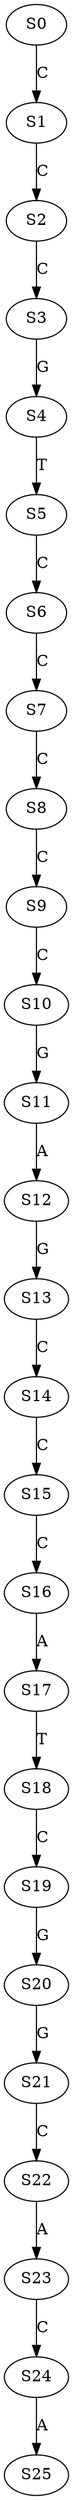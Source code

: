 strict digraph  {
	S0 -> S1 [ label = C ];
	S1 -> S2 [ label = C ];
	S2 -> S3 [ label = C ];
	S3 -> S4 [ label = G ];
	S4 -> S5 [ label = T ];
	S5 -> S6 [ label = C ];
	S6 -> S7 [ label = C ];
	S7 -> S8 [ label = C ];
	S8 -> S9 [ label = C ];
	S9 -> S10 [ label = C ];
	S10 -> S11 [ label = G ];
	S11 -> S12 [ label = A ];
	S12 -> S13 [ label = G ];
	S13 -> S14 [ label = C ];
	S14 -> S15 [ label = C ];
	S15 -> S16 [ label = C ];
	S16 -> S17 [ label = A ];
	S17 -> S18 [ label = T ];
	S18 -> S19 [ label = C ];
	S19 -> S20 [ label = G ];
	S20 -> S21 [ label = G ];
	S21 -> S22 [ label = C ];
	S22 -> S23 [ label = A ];
	S23 -> S24 [ label = C ];
	S24 -> S25 [ label = A ];
}
